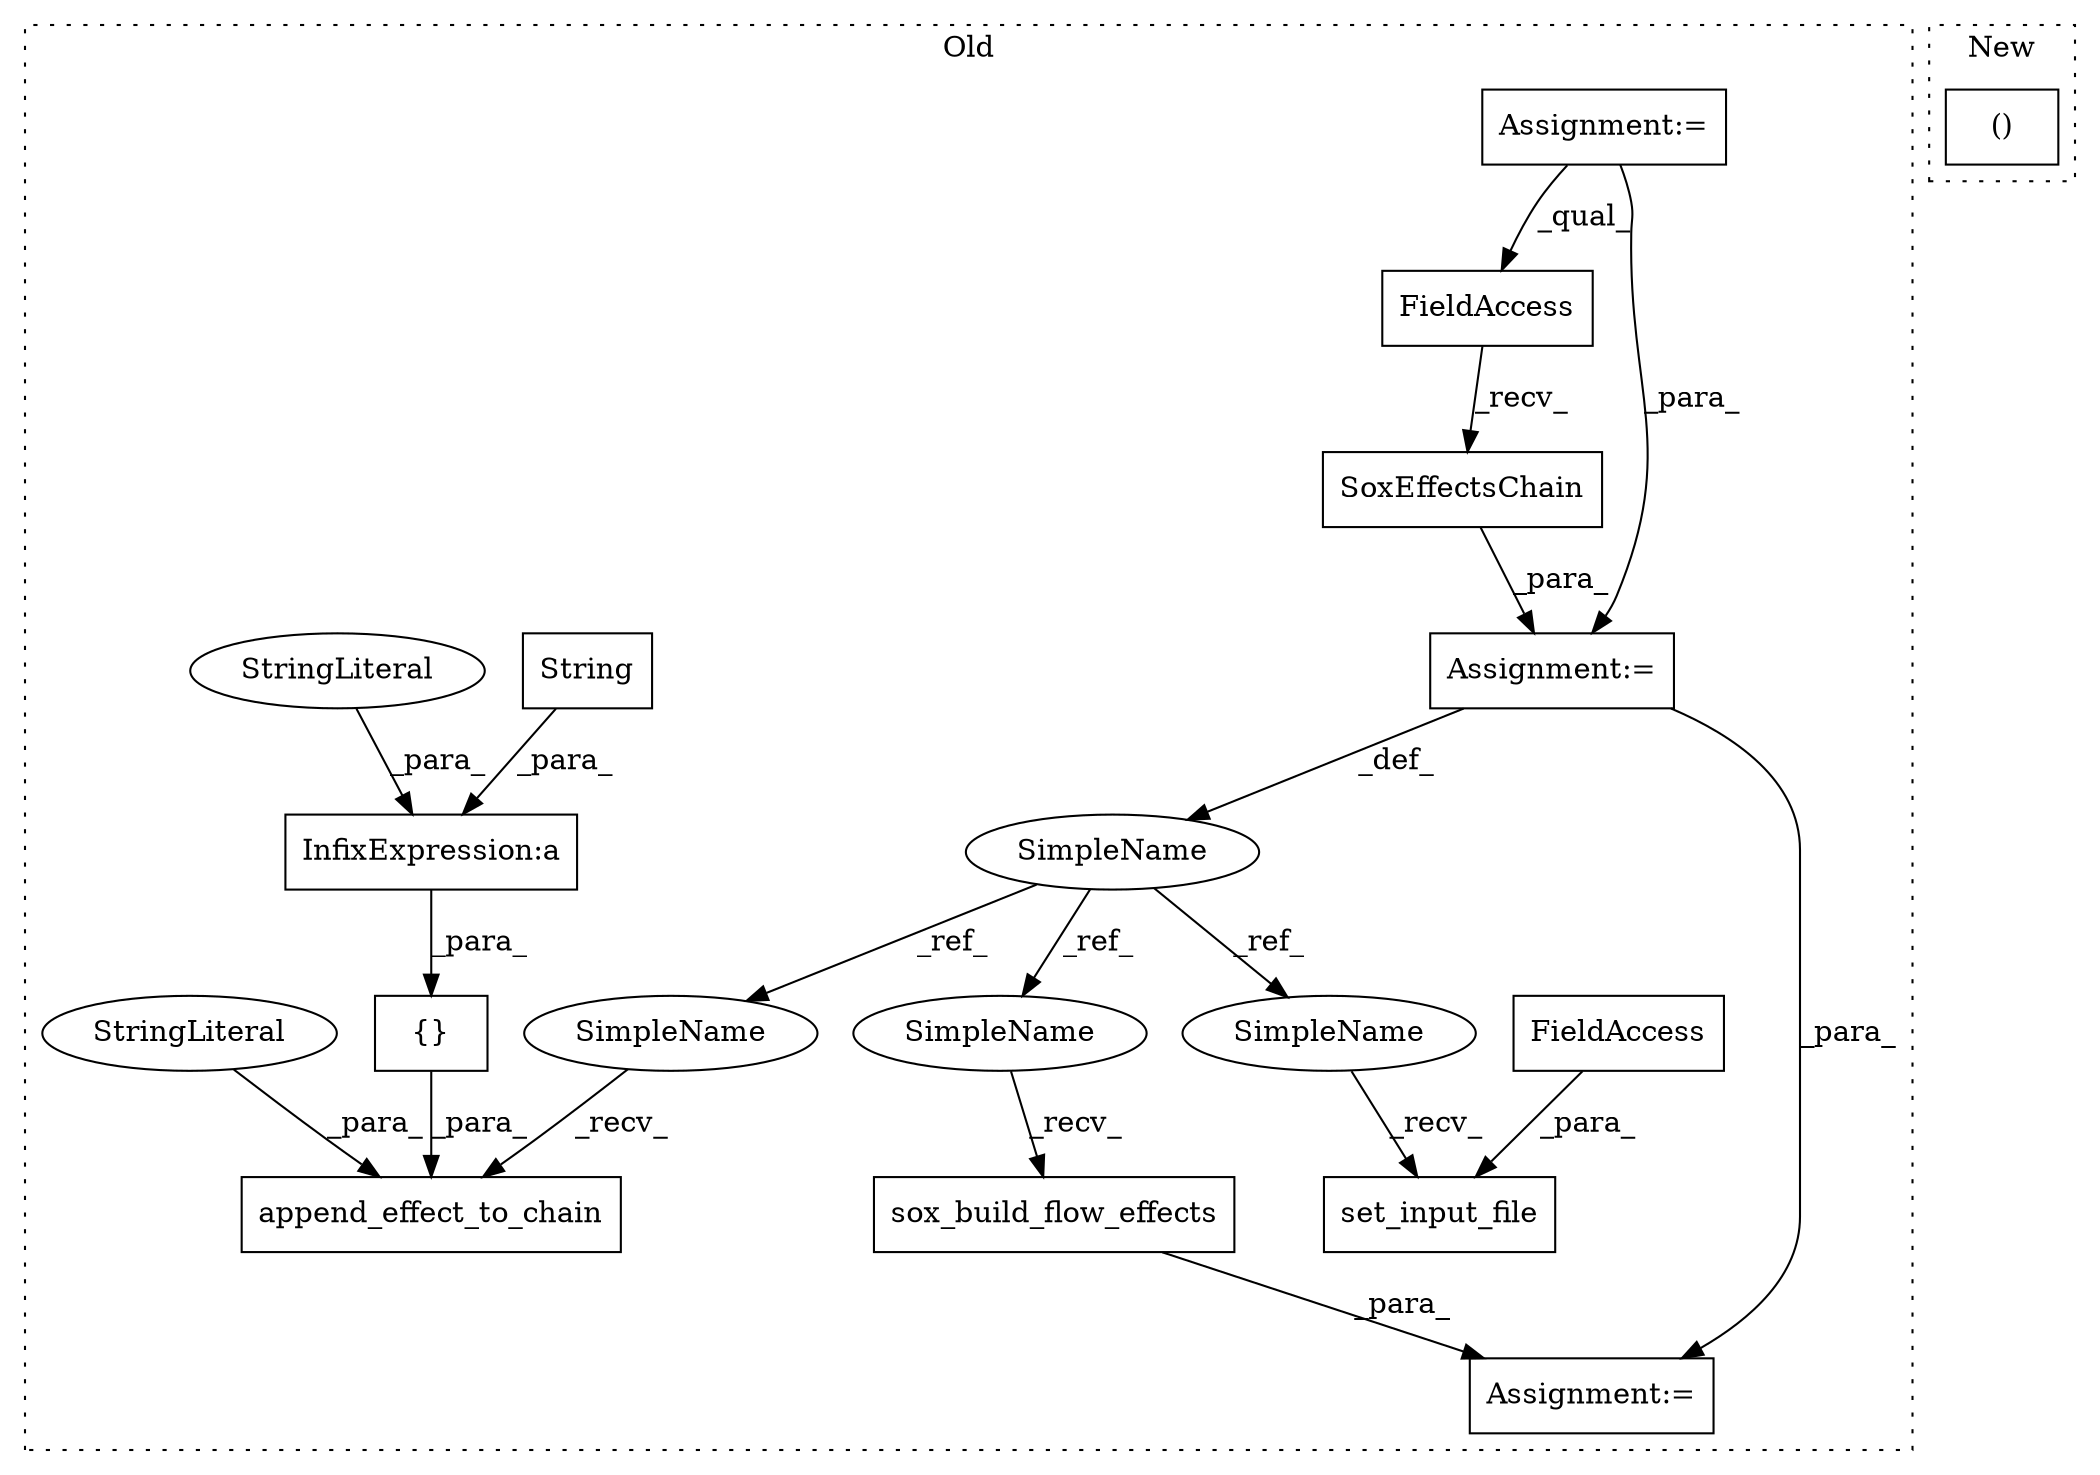 digraph G {
subgraph cluster0 {
1 [label="sox_build_flow_effects" a="32" s="8022" l="24" shape="box"];
3 [label="SimpleName" a="42" s="7802" l="1" shape="ellipse"];
4 [label="set_input_file" a="32" s="7852,7886" l="15,1" shape="box"];
5 [label="FieldAccess" a="22" s="7867" l="19" shape="box"];
6 [label="SoxEffectsChain" a="32" s="7827" l="17" shape="box"];
7 [label="FieldAccess" a="22" s="7804" l="22" shape="box"];
8 [label="Assignment:=" a="7" s="7803" l="1" shape="box"];
9 [label="Assignment:=" a="7" s="7738" l="10" shape="box"];
10 [label="Assignment:=" a="7" s="8018" l="2" shape="box"];
11 [label="append_effect_to_chain" a="32" s="7895,7972" l="23,1" shape="box"];
12 [label="StringLiteral" a="45" s="7918" l="12" shape="ellipse"];
13 [label="{}" a="4" s="7940,7971" l="1,1" shape="box"];
14 [label="InfixExpression:a" a="27" s="7964" l="3" shape="box"];
15 [label="String" a="32" s="7955,7963" l="7,1" shape="box"];
16 [label="StringLiteral" a="45" s="7967" l="3" shape="ellipse"];
17 [label="SimpleName" a="42" s="7850" l="1" shape="ellipse"];
18 [label="SimpleName" a="42" s="8020" l="1" shape="ellipse"];
19 [label="SimpleName" a="42" s="7893" l="1" shape="ellipse"];
label = "Old";
style="dotted";
}
subgraph cluster1 {
2 [label="()" a="106" s="4883" l="21" shape="box"];
label = "New";
style="dotted";
}
1 -> 10 [label="_para_"];
3 -> 17 [label="_ref_"];
3 -> 19 [label="_ref_"];
3 -> 18 [label="_ref_"];
5 -> 4 [label="_para_"];
6 -> 8 [label="_para_"];
7 -> 6 [label="_recv_"];
8 -> 10 [label="_para_"];
8 -> 3 [label="_def_"];
9 -> 7 [label="_qual_"];
9 -> 8 [label="_para_"];
12 -> 11 [label="_para_"];
13 -> 11 [label="_para_"];
14 -> 13 [label="_para_"];
15 -> 14 [label="_para_"];
16 -> 14 [label="_para_"];
17 -> 4 [label="_recv_"];
18 -> 1 [label="_recv_"];
19 -> 11 [label="_recv_"];
}